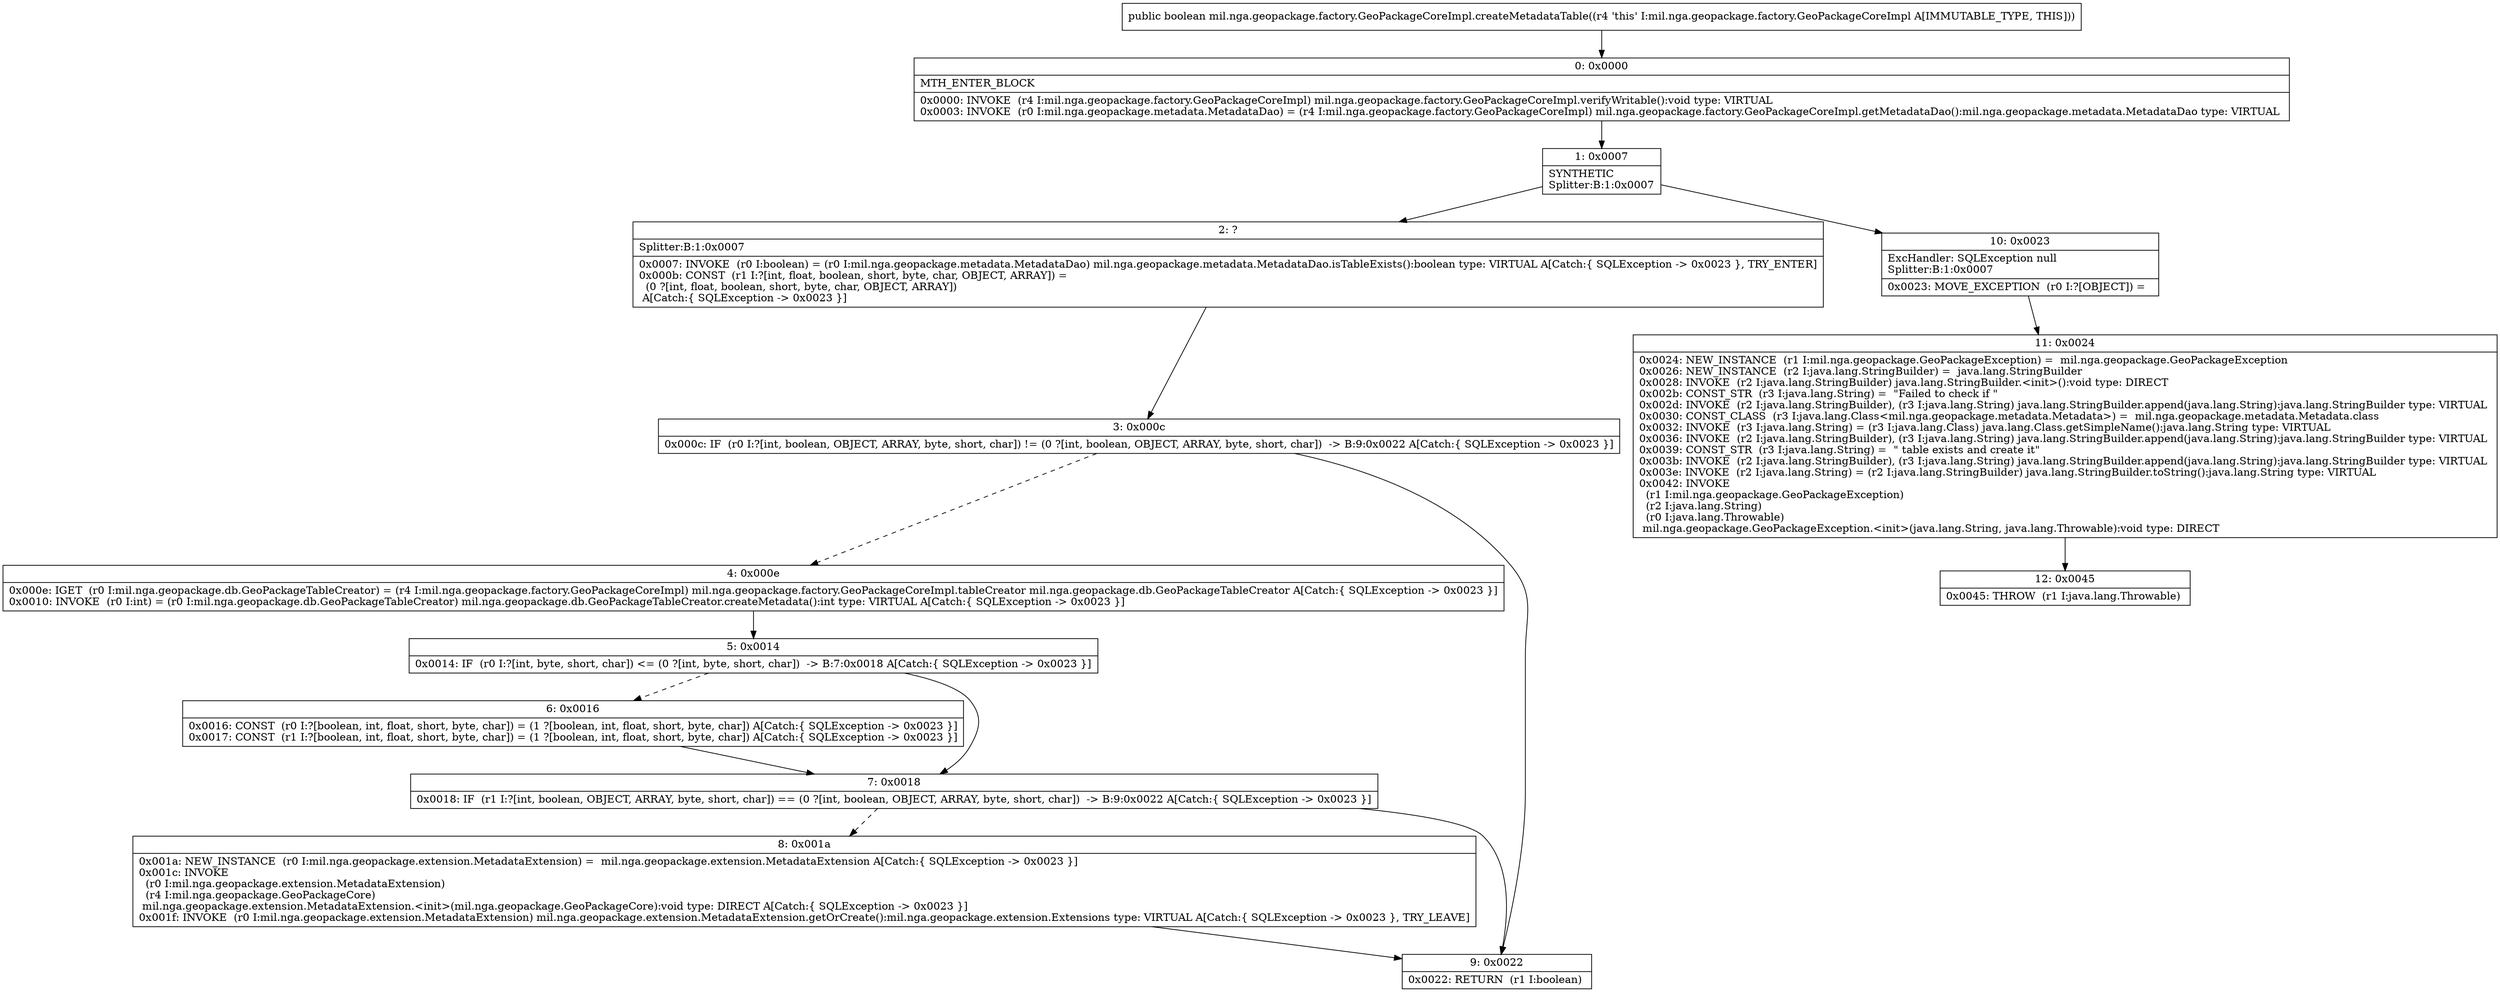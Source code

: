 digraph "CFG formil.nga.geopackage.factory.GeoPackageCoreImpl.createMetadataTable()Z" {
Node_0 [shape=record,label="{0\:\ 0x0000|MTH_ENTER_BLOCK\l|0x0000: INVOKE  (r4 I:mil.nga.geopackage.factory.GeoPackageCoreImpl) mil.nga.geopackage.factory.GeoPackageCoreImpl.verifyWritable():void type: VIRTUAL \l0x0003: INVOKE  (r0 I:mil.nga.geopackage.metadata.MetadataDao) = (r4 I:mil.nga.geopackage.factory.GeoPackageCoreImpl) mil.nga.geopackage.factory.GeoPackageCoreImpl.getMetadataDao():mil.nga.geopackage.metadata.MetadataDao type: VIRTUAL \l}"];
Node_1 [shape=record,label="{1\:\ 0x0007|SYNTHETIC\lSplitter:B:1:0x0007\l}"];
Node_2 [shape=record,label="{2\:\ ?|Splitter:B:1:0x0007\l|0x0007: INVOKE  (r0 I:boolean) = (r0 I:mil.nga.geopackage.metadata.MetadataDao) mil.nga.geopackage.metadata.MetadataDao.isTableExists():boolean type: VIRTUAL A[Catch:\{ SQLException \-\> 0x0023 \}, TRY_ENTER]\l0x000b: CONST  (r1 I:?[int, float, boolean, short, byte, char, OBJECT, ARRAY]) = \l  (0 ?[int, float, boolean, short, byte, char, OBJECT, ARRAY])\l A[Catch:\{ SQLException \-\> 0x0023 \}]\l}"];
Node_3 [shape=record,label="{3\:\ 0x000c|0x000c: IF  (r0 I:?[int, boolean, OBJECT, ARRAY, byte, short, char]) != (0 ?[int, boolean, OBJECT, ARRAY, byte, short, char])  \-\> B:9:0x0022 A[Catch:\{ SQLException \-\> 0x0023 \}]\l}"];
Node_4 [shape=record,label="{4\:\ 0x000e|0x000e: IGET  (r0 I:mil.nga.geopackage.db.GeoPackageTableCreator) = (r4 I:mil.nga.geopackage.factory.GeoPackageCoreImpl) mil.nga.geopackage.factory.GeoPackageCoreImpl.tableCreator mil.nga.geopackage.db.GeoPackageTableCreator A[Catch:\{ SQLException \-\> 0x0023 \}]\l0x0010: INVOKE  (r0 I:int) = (r0 I:mil.nga.geopackage.db.GeoPackageTableCreator) mil.nga.geopackage.db.GeoPackageTableCreator.createMetadata():int type: VIRTUAL A[Catch:\{ SQLException \-\> 0x0023 \}]\l}"];
Node_5 [shape=record,label="{5\:\ 0x0014|0x0014: IF  (r0 I:?[int, byte, short, char]) \<= (0 ?[int, byte, short, char])  \-\> B:7:0x0018 A[Catch:\{ SQLException \-\> 0x0023 \}]\l}"];
Node_6 [shape=record,label="{6\:\ 0x0016|0x0016: CONST  (r0 I:?[boolean, int, float, short, byte, char]) = (1 ?[boolean, int, float, short, byte, char]) A[Catch:\{ SQLException \-\> 0x0023 \}]\l0x0017: CONST  (r1 I:?[boolean, int, float, short, byte, char]) = (1 ?[boolean, int, float, short, byte, char]) A[Catch:\{ SQLException \-\> 0x0023 \}]\l}"];
Node_7 [shape=record,label="{7\:\ 0x0018|0x0018: IF  (r1 I:?[int, boolean, OBJECT, ARRAY, byte, short, char]) == (0 ?[int, boolean, OBJECT, ARRAY, byte, short, char])  \-\> B:9:0x0022 A[Catch:\{ SQLException \-\> 0x0023 \}]\l}"];
Node_8 [shape=record,label="{8\:\ 0x001a|0x001a: NEW_INSTANCE  (r0 I:mil.nga.geopackage.extension.MetadataExtension) =  mil.nga.geopackage.extension.MetadataExtension A[Catch:\{ SQLException \-\> 0x0023 \}]\l0x001c: INVOKE  \l  (r0 I:mil.nga.geopackage.extension.MetadataExtension)\l  (r4 I:mil.nga.geopackage.GeoPackageCore)\l mil.nga.geopackage.extension.MetadataExtension.\<init\>(mil.nga.geopackage.GeoPackageCore):void type: DIRECT A[Catch:\{ SQLException \-\> 0x0023 \}]\l0x001f: INVOKE  (r0 I:mil.nga.geopackage.extension.MetadataExtension) mil.nga.geopackage.extension.MetadataExtension.getOrCreate():mil.nga.geopackage.extension.Extensions type: VIRTUAL A[Catch:\{ SQLException \-\> 0x0023 \}, TRY_LEAVE]\l}"];
Node_9 [shape=record,label="{9\:\ 0x0022|0x0022: RETURN  (r1 I:boolean) \l}"];
Node_10 [shape=record,label="{10\:\ 0x0023|ExcHandler: SQLException null\lSplitter:B:1:0x0007\l|0x0023: MOVE_EXCEPTION  (r0 I:?[OBJECT]) =  \l}"];
Node_11 [shape=record,label="{11\:\ 0x0024|0x0024: NEW_INSTANCE  (r1 I:mil.nga.geopackage.GeoPackageException) =  mil.nga.geopackage.GeoPackageException \l0x0026: NEW_INSTANCE  (r2 I:java.lang.StringBuilder) =  java.lang.StringBuilder \l0x0028: INVOKE  (r2 I:java.lang.StringBuilder) java.lang.StringBuilder.\<init\>():void type: DIRECT \l0x002b: CONST_STR  (r3 I:java.lang.String) =  \"Failed to check if \" \l0x002d: INVOKE  (r2 I:java.lang.StringBuilder), (r3 I:java.lang.String) java.lang.StringBuilder.append(java.lang.String):java.lang.StringBuilder type: VIRTUAL \l0x0030: CONST_CLASS  (r3 I:java.lang.Class\<mil.nga.geopackage.metadata.Metadata\>) =  mil.nga.geopackage.metadata.Metadata.class \l0x0032: INVOKE  (r3 I:java.lang.String) = (r3 I:java.lang.Class) java.lang.Class.getSimpleName():java.lang.String type: VIRTUAL \l0x0036: INVOKE  (r2 I:java.lang.StringBuilder), (r3 I:java.lang.String) java.lang.StringBuilder.append(java.lang.String):java.lang.StringBuilder type: VIRTUAL \l0x0039: CONST_STR  (r3 I:java.lang.String) =  \" table exists and create it\" \l0x003b: INVOKE  (r2 I:java.lang.StringBuilder), (r3 I:java.lang.String) java.lang.StringBuilder.append(java.lang.String):java.lang.StringBuilder type: VIRTUAL \l0x003e: INVOKE  (r2 I:java.lang.String) = (r2 I:java.lang.StringBuilder) java.lang.StringBuilder.toString():java.lang.String type: VIRTUAL \l0x0042: INVOKE  \l  (r1 I:mil.nga.geopackage.GeoPackageException)\l  (r2 I:java.lang.String)\l  (r0 I:java.lang.Throwable)\l mil.nga.geopackage.GeoPackageException.\<init\>(java.lang.String, java.lang.Throwable):void type: DIRECT \l}"];
Node_12 [shape=record,label="{12\:\ 0x0045|0x0045: THROW  (r1 I:java.lang.Throwable) \l}"];
MethodNode[shape=record,label="{public boolean mil.nga.geopackage.factory.GeoPackageCoreImpl.createMetadataTable((r4 'this' I:mil.nga.geopackage.factory.GeoPackageCoreImpl A[IMMUTABLE_TYPE, THIS])) }"];
MethodNode -> Node_0;
Node_0 -> Node_1;
Node_1 -> Node_2;
Node_1 -> Node_10;
Node_2 -> Node_3;
Node_3 -> Node_4[style=dashed];
Node_3 -> Node_9;
Node_4 -> Node_5;
Node_5 -> Node_6[style=dashed];
Node_5 -> Node_7;
Node_6 -> Node_7;
Node_7 -> Node_8[style=dashed];
Node_7 -> Node_9;
Node_8 -> Node_9;
Node_10 -> Node_11;
Node_11 -> Node_12;
}

